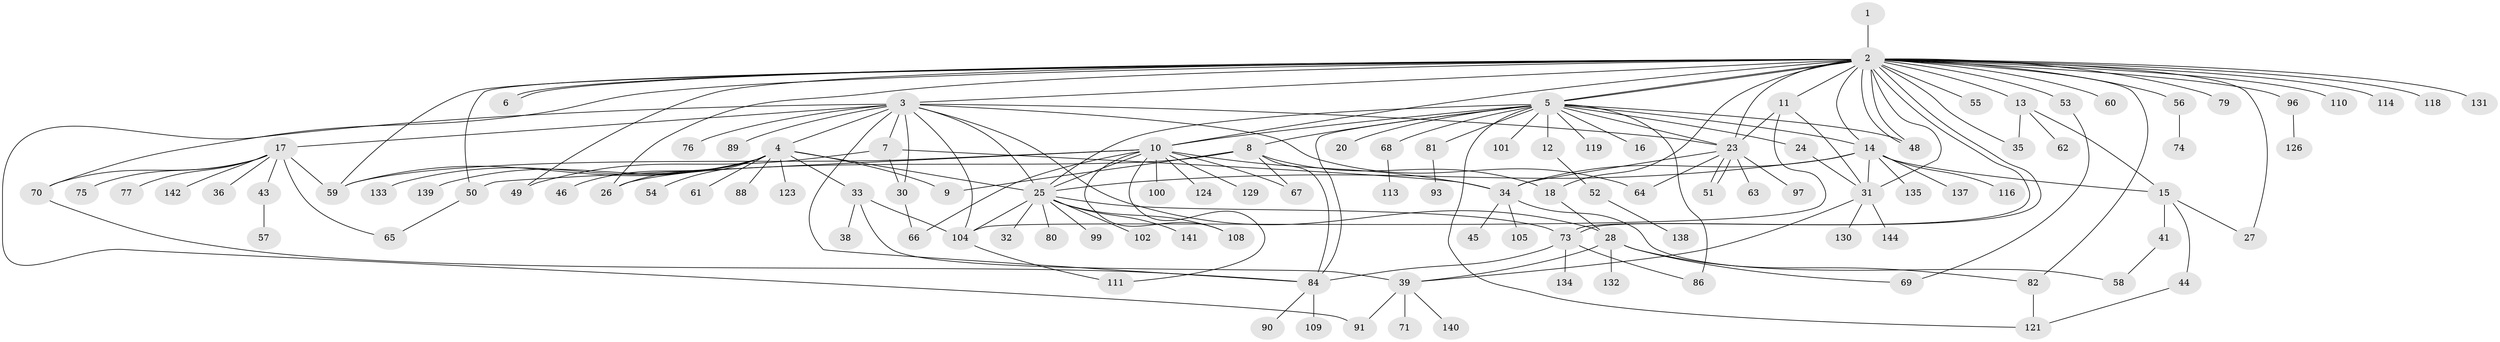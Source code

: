 // Generated by graph-tools (version 1.1) at 2025/51/02/27/25 19:51:57]
// undirected, 114 vertices, 172 edges
graph export_dot {
graph [start="1"]
  node [color=gray90,style=filled];
  1;
  2 [super="+21"];
  3 [super="+122"];
  4 [super="+40"];
  5 [super="+78"];
  6;
  7 [super="+22"];
  8 [super="+92"];
  9;
  10 [super="+107"];
  11;
  12;
  13 [super="+85"];
  14 [super="+47"];
  15 [super="+19"];
  16;
  17 [super="+112"];
  18 [super="+127"];
  20;
  23 [super="+37"];
  24;
  25 [super="+29"];
  26;
  27;
  28 [super="+120"];
  30;
  31 [super="+94"];
  32;
  33 [super="+98"];
  34 [super="+42"];
  35;
  36;
  38 [super="+72"];
  39;
  41;
  43;
  44 [super="+145"];
  45 [super="+115"];
  46;
  48;
  49;
  50;
  51;
  52 [super="+95"];
  53;
  54;
  55;
  56;
  57;
  58;
  59 [super="+136"];
  60;
  61;
  62;
  63;
  64 [super="+103"];
  65;
  66 [super="+83"];
  67;
  68;
  69;
  70 [super="+117"];
  71;
  73 [super="+125"];
  74;
  75;
  76;
  77;
  79;
  80;
  81;
  82;
  84 [super="+143"];
  86 [super="+87"];
  88;
  89;
  90;
  91;
  93;
  96;
  97;
  99;
  100;
  101;
  102;
  104 [super="+106"];
  105;
  108 [super="+128"];
  109;
  110;
  111;
  113;
  114;
  116;
  118;
  119;
  121;
  123;
  124;
  126;
  129;
  130;
  131;
  132;
  133;
  134;
  135;
  137;
  138;
  139;
  140;
  141;
  142;
  144;
  1 -- 2;
  2 -- 3;
  2 -- 5;
  2 -- 5;
  2 -- 6;
  2 -- 6;
  2 -- 11;
  2 -- 13;
  2 -- 14;
  2 -- 23;
  2 -- 26;
  2 -- 27;
  2 -- 31;
  2 -- 35;
  2 -- 48;
  2 -- 48;
  2 -- 49;
  2 -- 50;
  2 -- 53;
  2 -- 55;
  2 -- 56;
  2 -- 59;
  2 -- 60;
  2 -- 70;
  2 -- 73;
  2 -- 73;
  2 -- 79;
  2 -- 82;
  2 -- 96;
  2 -- 110;
  2 -- 114;
  2 -- 118;
  2 -- 131;
  2 -- 10;
  2 -- 18;
  3 -- 4;
  3 -- 7;
  3 -- 17;
  3 -- 23;
  3 -- 28;
  3 -- 30;
  3 -- 76;
  3 -- 84;
  3 -- 89;
  3 -- 91;
  3 -- 104;
  3 -- 25;
  3 -- 64;
  4 -- 9;
  4 -- 25 [weight=2];
  4 -- 26;
  4 -- 33;
  4 -- 46;
  4 -- 61;
  4 -- 88;
  4 -- 123;
  4 -- 133;
  4 -- 139;
  4 -- 54;
  4 -- 59;
  5 -- 8;
  5 -- 10;
  5 -- 12;
  5 -- 16;
  5 -- 20;
  5 -- 23;
  5 -- 24;
  5 -- 25;
  5 -- 48;
  5 -- 68;
  5 -- 81;
  5 -- 84;
  5 -- 86;
  5 -- 119;
  5 -- 121;
  5 -- 101;
  5 -- 14;
  7 -- 30;
  7 -- 34;
  7 -- 49;
  8 -- 9;
  8 -- 18;
  8 -- 26;
  8 -- 84;
  8 -- 67;
  10 -- 25 [weight=2];
  10 -- 50;
  10 -- 66 [weight=2];
  10 -- 67;
  10 -- 100;
  10 -- 111;
  10 -- 124;
  10 -- 129;
  10 -- 34;
  10 -- 108;
  10 -- 59;
  11 -- 23;
  11 -- 104;
  11 -- 31;
  12 -- 52;
  13 -- 15;
  13 -- 62;
  13 -- 35;
  14 -- 15;
  14 -- 25;
  14 -- 31;
  14 -- 135;
  14 -- 137;
  14 -- 34;
  14 -- 116;
  15 -- 27;
  15 -- 41;
  15 -- 44;
  17 -- 36;
  17 -- 43;
  17 -- 59;
  17 -- 65;
  17 -- 75;
  17 -- 77;
  17 -- 142;
  17 -- 70;
  18 -- 28;
  23 -- 34;
  23 -- 51;
  23 -- 51;
  23 -- 63;
  23 -- 97;
  23 -- 64;
  24 -- 31;
  25 -- 32;
  25 -- 73;
  25 -- 99;
  25 -- 102;
  25 -- 141;
  25 -- 80;
  25 -- 108;
  25 -- 104;
  28 -- 39;
  28 -- 69;
  28 -- 82;
  28 -- 132;
  30 -- 66;
  31 -- 39;
  31 -- 130;
  31 -- 144;
  33 -- 38;
  33 -- 39;
  33 -- 104;
  34 -- 105;
  34 -- 58;
  34 -- 45;
  39 -- 71;
  39 -- 91;
  39 -- 140;
  41 -- 58;
  43 -- 57;
  44 -- 121;
  50 -- 65;
  52 -- 138;
  53 -- 69;
  56 -- 74;
  68 -- 113;
  70 -- 84;
  73 -- 84;
  73 -- 134;
  73 -- 86;
  81 -- 93;
  82 -- 121;
  84 -- 90;
  84 -- 109;
  96 -- 126;
  104 -- 111;
}
